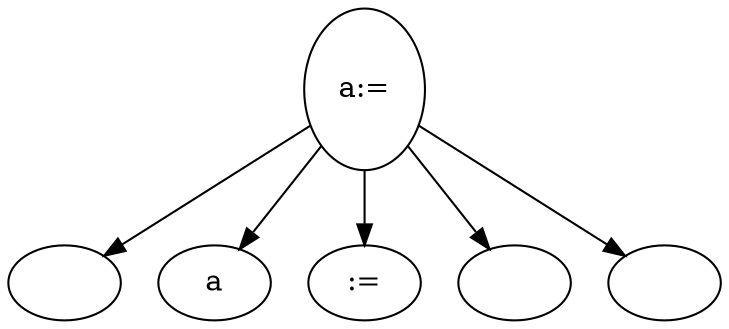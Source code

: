 digraph G {
n0 [label="
a:=

"];
n1 [label="
"];
n0 -> n1;
n2 [label="a"];
n0 -> n2;
n3 [label=":="];
n0 -> n3;
n4 [label="
"];
n0 -> n4;
n5 [label="
"];
n0 -> n5;
}
